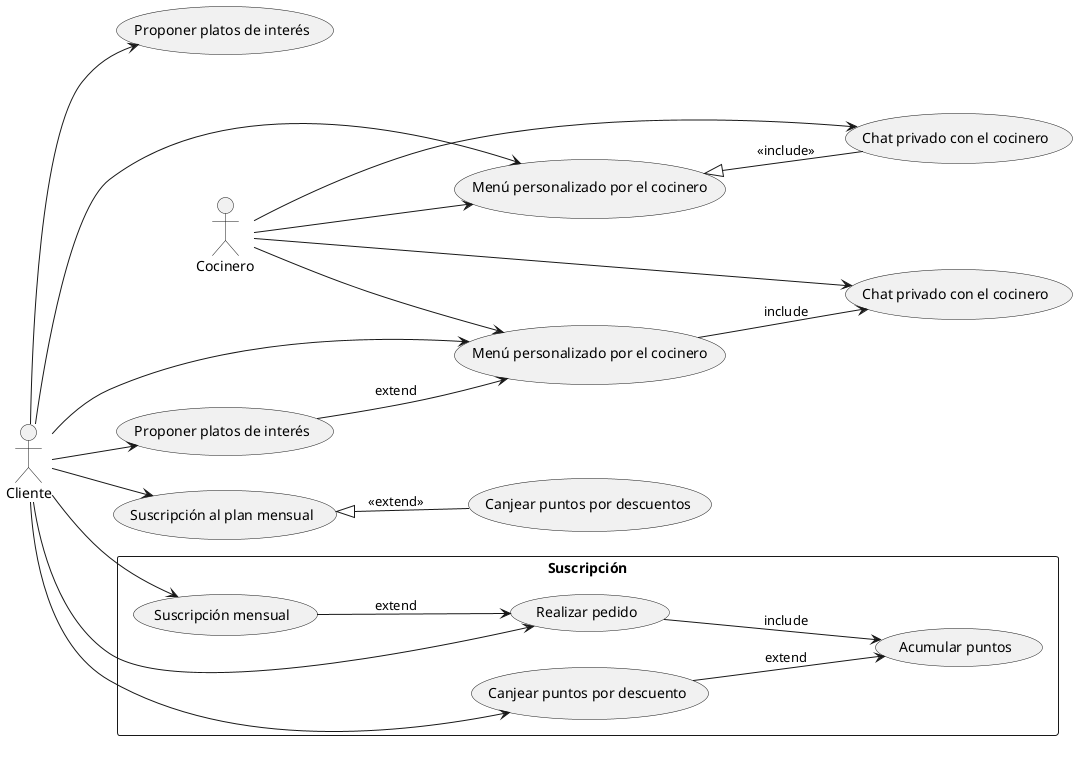 @startuml
left to right direction
skinparam packageStyle rectangle

actor Cliente
actor Cocinero
actor Cliente as Cliente
actor Cocinero as Cocinero

usecase "Proponer platos de interés" as ProponerPlatos
usecase "Chat privado con el cocinero" as ChatCocinero
usecase "Menú personalizado por el cocinero" as MenuPersonalizado
usecase "Suscripción al plan mensual" as PlanMensual
usecase "Canjear puntos por descuentos" as CanjearPuntos
usecase "Proponer platos de interés" as CU1
usecase "Chat privado con el cocinero" as CU2
usecase "Menú personalizado por el cocinero" as CU3

Cliente --> ProponerPlatos
Cliente --> MenuPersonalizado
Cliente --> PlanMensual
rectangle "Suscripción" {
  usecase "Suscripción mensual" as CU4
  usecase "Realizar pedido" as CU5
  usecase "Acumular puntos" as CU6
  usecase "Canjear puntos por descuento" as CU7

  CU5 --> CU6 : include
  CU7 --> CU6 : extend
  CU4 --> CU5 : extend
}

MenuPersonalizado <|-- ChatCocinero : <<include>>
PlanMensual <|-- CanjearPuntos : <<extend>>
Cocinero --> ChatCocinero
Cocinero --> MenuPersonalizado
Cliente --> CU1
Cliente --> CU3
Cliente --> CU4
Cliente --> CU5
Cliente --> CU7

Cocinero --> CU2
Cocinero --> CU3

CU3 --> CU2 : include
CU1 --> CU3 : extend
@enduml
